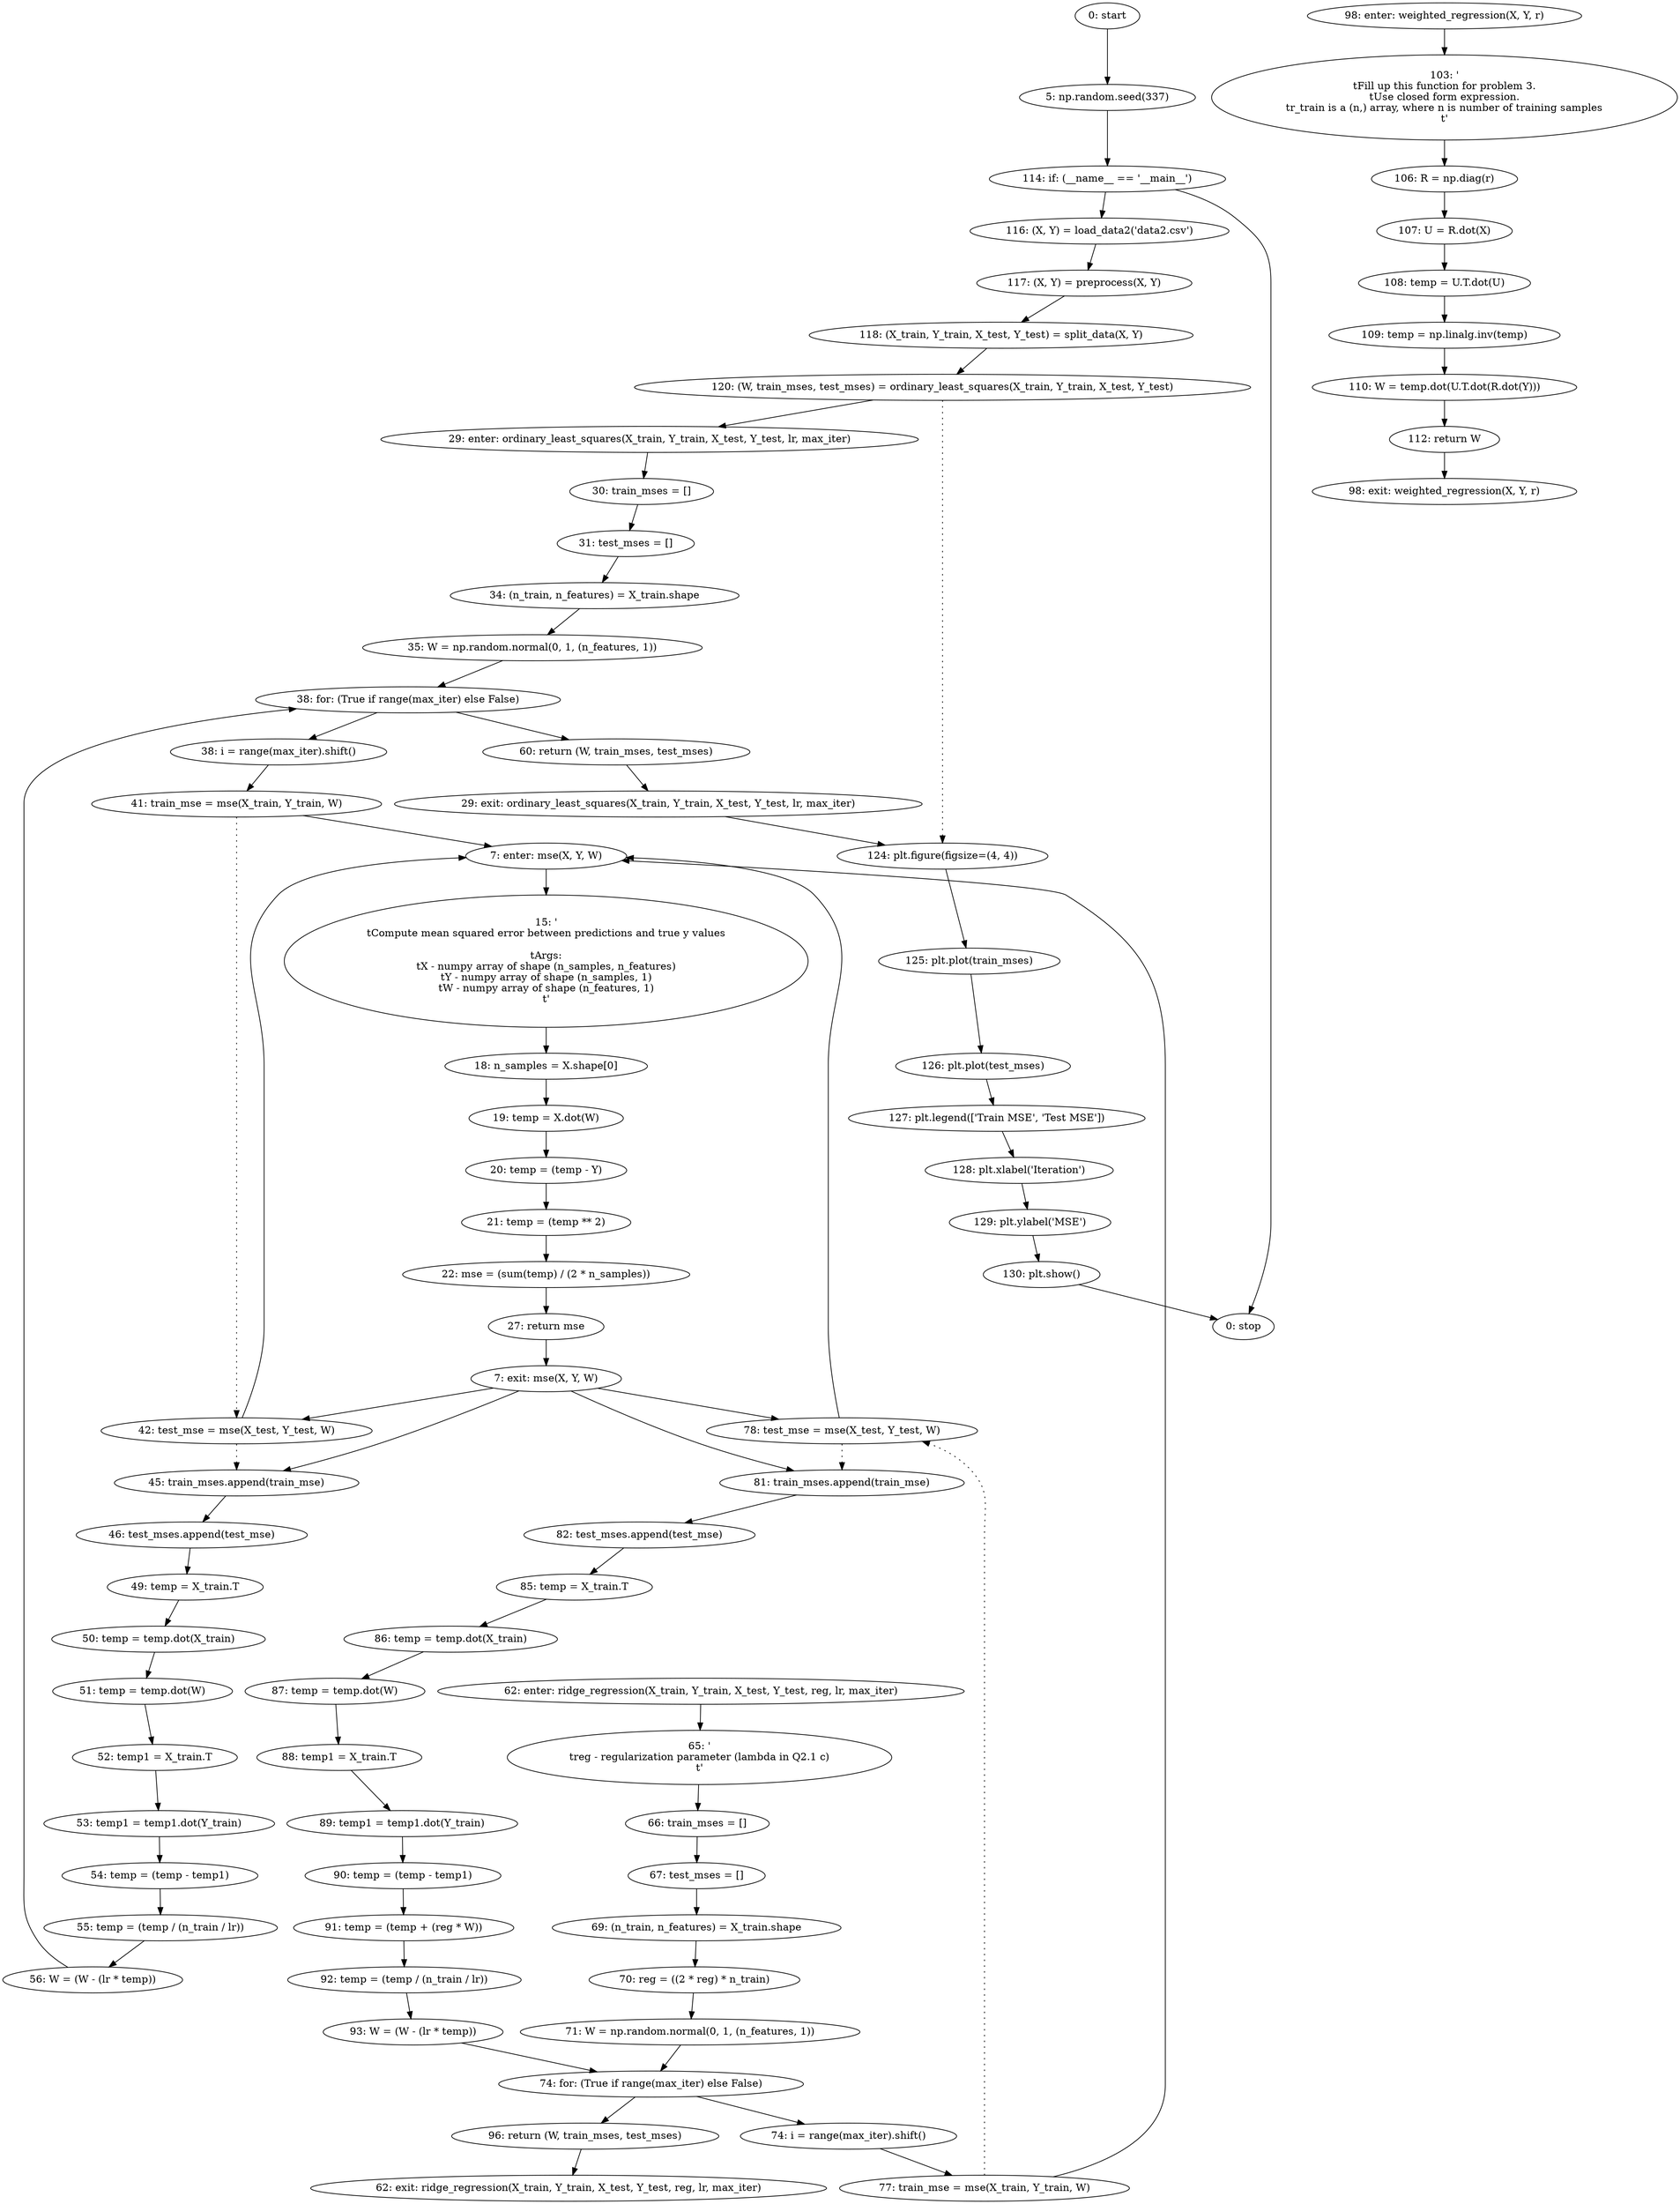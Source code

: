 strict digraph "" {
	node [label="\N"];
	0	 [label="0: start"];
	1	 [label="5: np.random.seed(337)"];
	0 -> 1;
	65	 [label="114: if: (__name__ == '__main__')"];
	1 -> 65;
	66	 [label="116: (X, Y) = load_data2('data2.csv')"];
	65 -> 66;
	77	 [label="0: stop"];
	65 -> 77;
	2	 [label="7: enter: mse(X, Y, W)"];
	4	 [label="15: '\n\tCompute mean squared error between predictions and true y values\n\n\tArgs:\n\tX - numpy array of shape (n_samples, n_features)\n\tY \
- numpy array of shape (n_samples, 1)\n\tW - numpy array of shape (n_features, 1)\n\t'"];
	2 -> 4;
	5	 [label="18: n_samples = X.shape[0]"];
	4 -> 5;
	19	 [label="41: train_mse = mse(X_train, Y_train, W)"];
	19 -> 2;
	20	 [label="42: test_mse = mse(X_test, Y_test, W)"];
	19 -> 20	 [style=dotted,
		weight=100];
	20 -> 2;
	21	 [label="45: train_mses.append(train_mse)"];
	20 -> 21	 [style=dotted,
		weight=100];
	22	 [label="46: test_mses.append(test_mse)"];
	21 -> 22;
	42	 [label="77: train_mse = mse(X_train, Y_train, W)"];
	42 -> 2;
	43	 [label="78: test_mse = mse(X_test, Y_test, W)"];
	42 -> 43	 [style=dotted,
		weight=100];
	43 -> 2;
	44	 [label="81: train_mses.append(train_mse)"];
	43 -> 44	 [style=dotted,
		weight=100];
	45	 [label="82: test_mses.append(test_mse)"];
	44 -> 45;
	3	 [label="7: exit: mse(X, Y, W)"];
	3 -> 20;
	3 -> 21;
	3 -> 43;
	3 -> 44;
	10	 [label="27: return mse"];
	10 -> 3;
	6	 [label="19: temp = X.dot(W)"];
	5 -> 6;
	7	 [label="20: temp = (temp - Y)"];
	6 -> 7;
	8	 [label="21: temp = (temp ** 2)"];
	7 -> 8;
	9	 [label="22: mse = (sum(temp) / (2 * n_samples))"];
	8 -> 9;
	9 -> 10;
	11	 [label="29: enter: ordinary_least_squares(X_train, Y_train, X_test, Y_test, lr, max_iter)"];
	13	 [label="30: train_mses = []"];
	11 -> 13;
	14	 [label="31: test_mses = []"];
	13 -> 14;
	69	 [label="120: (W, train_mses, test_mses) = ordinary_least_squares(X_train, Y_train, X_test, Y_test)"];
	69 -> 11;
	70	 [label="124: plt.figure(figsize=(4, 4))"];
	69 -> 70	 [style=dotted,
		weight=100];
	71	 [label="125: plt.plot(train_mses)"];
	70 -> 71;
	12	 [label="29: exit: ordinary_least_squares(X_train, Y_train, X_test, Y_test, lr, max_iter)"];
	12 -> 70;
	31	 [label="60: return (W, train_mses, test_mses)"];
	31 -> 12;
	15	 [label="34: (n_train, n_features) = X_train.shape"];
	14 -> 15;
	16	 [label="35: W = np.random.normal(0, 1, (n_features, 1))"];
	15 -> 16;
	17	 [label="38: for: (True if range(max_iter) else False)"];
	16 -> 17;
	17 -> 31;
	18	 [label="38: i = range(max_iter).shift()"];
	17 -> 18;
	18 -> 19;
	30	 [label="56: W = (W - (lr * temp))"];
	30 -> 17;
	23	 [label="49: temp = X_train.T"];
	22 -> 23;
	24	 [label="50: temp = temp.dot(X_train)"];
	23 -> 24;
	25	 [label="51: temp = temp.dot(W)"];
	24 -> 25;
	26	 [label="52: temp1 = X_train.T"];
	25 -> 26;
	27	 [label="53: temp1 = temp1.dot(Y_train)"];
	26 -> 27;
	28	 [label="54: temp = (temp - temp1)"];
	27 -> 28;
	29	 [label="55: temp = (temp / (n_train / lr))"];
	28 -> 29;
	29 -> 30;
	32	 [label="62: enter: ridge_regression(X_train, Y_train, X_test, Y_test, reg, lr, max_iter)"];
	34	 [label="65: '\n\treg - regularization parameter (lambda in Q2.1 c)\n\t'"];
	32 -> 34;
	35	 [label="66: train_mses = []"];
	34 -> 35;
	33	 [label="62: exit: ridge_regression(X_train, Y_train, X_test, Y_test, reg, lr, max_iter)"];
	55	 [label="96: return (W, train_mses, test_mses)"];
	55 -> 33;
	36	 [label="67: test_mses = []"];
	35 -> 36;
	37	 [label="69: (n_train, n_features) = X_train.shape"];
	36 -> 37;
	38	 [label="70: reg = ((2 * reg) * n_train)"];
	37 -> 38;
	39	 [label="71: W = np.random.normal(0, 1, (n_features, 1))"];
	38 -> 39;
	40	 [label="74: for: (True if range(max_iter) else False)"];
	39 -> 40;
	40 -> 55;
	41	 [label="74: i = range(max_iter).shift()"];
	40 -> 41;
	41 -> 42;
	54	 [label="93: W = (W - (lr * temp))"];
	54 -> 40;
	46	 [label="85: temp = X_train.T"];
	45 -> 46;
	47	 [label="86: temp = temp.dot(X_train)"];
	46 -> 47;
	48	 [label="87: temp = temp.dot(W)"];
	47 -> 48;
	49	 [label="88: temp1 = X_train.T"];
	48 -> 49;
	50	 [label="89: temp1 = temp1.dot(Y_train)"];
	49 -> 50;
	51	 [label="90: temp = (temp - temp1)"];
	50 -> 51;
	52	 [label="91: temp = (temp + (reg * W))"];
	51 -> 52;
	53	 [label="92: temp = (temp / (n_train / lr))"];
	52 -> 53;
	53 -> 54;
	56	 [label="98: enter: weighted_regression(X, Y, r)"];
	58	 [label="103: '\n\tFill up this function for problem 3.\n\tUse closed form expression.\n\tr_train is a (n,) array, where n is number of training \
samples\n\t'"];
	56 -> 58;
	59	 [label="106: R = np.diag(r)"];
	58 -> 59;
	57	 [label="98: exit: weighted_regression(X, Y, r)"];
	64	 [label="112: return W"];
	64 -> 57;
	60	 [label="107: U = R.dot(X)"];
	59 -> 60;
	61	 [label="108: temp = U.T.dot(U)"];
	60 -> 61;
	62	 [label="109: temp = np.linalg.inv(temp)"];
	61 -> 62;
	63	 [label="110: W = temp.dot(U.T.dot(R.dot(Y)))"];
	62 -> 63;
	63 -> 64;
	67	 [label="117: (X, Y) = preprocess(X, Y)"];
	66 -> 67;
	68	 [label="118: (X_train, Y_train, X_test, Y_test) = split_data(X, Y)"];
	67 -> 68;
	68 -> 69;
	72	 [label="126: plt.plot(test_mses)"];
	71 -> 72;
	73	 [label="127: plt.legend(['Train MSE', 'Test MSE'])"];
	72 -> 73;
	74	 [label="128: plt.xlabel('Iteration')"];
	73 -> 74;
	75	 [label="129: plt.ylabel('MSE')"];
	74 -> 75;
	76	 [label="130: plt.show()"];
	75 -> 76;
	76 -> 77;
}

